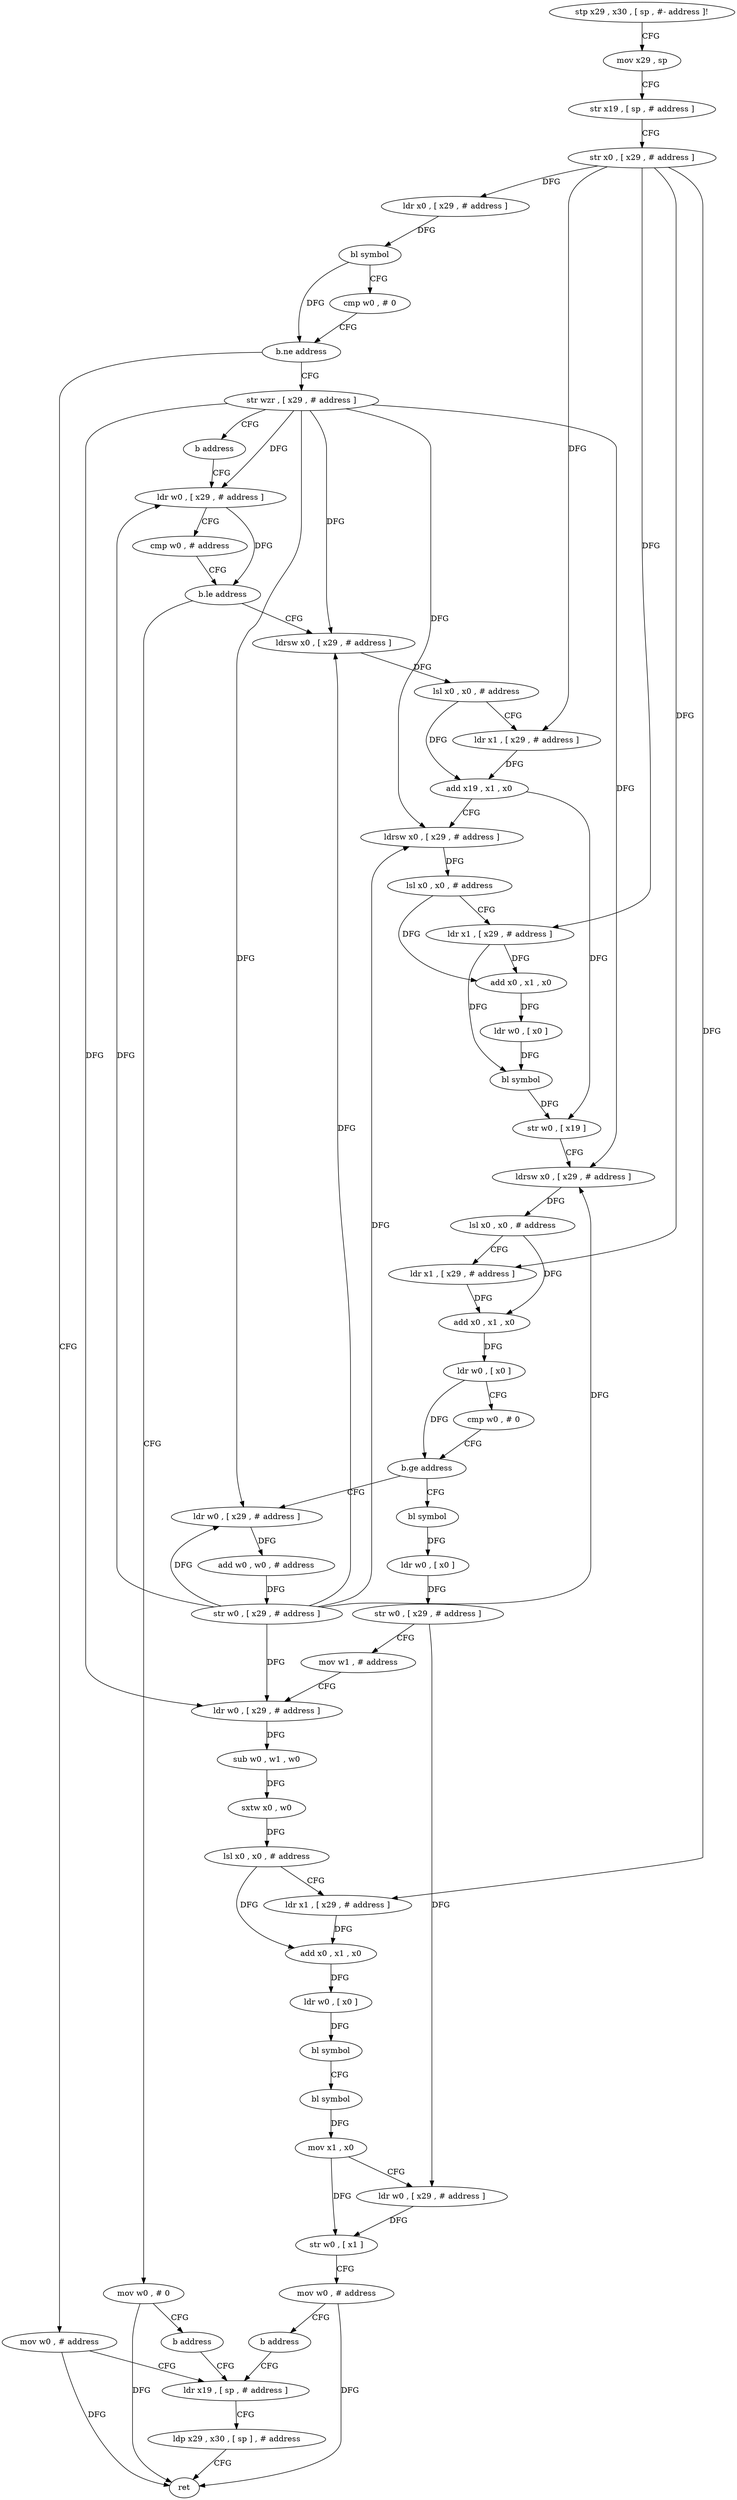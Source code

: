 digraph "func" {
"398308" [label = "stp x29 , x30 , [ sp , #- address ]!" ]
"398312" [label = "mov x29 , sp" ]
"398316" [label = "str x19 , [ sp , # address ]" ]
"398320" [label = "str x0 , [ x29 , # address ]" ]
"398324" [label = "ldr x0 , [ x29 , # address ]" ]
"398328" [label = "bl symbol" ]
"398332" [label = "cmp w0 , # 0" ]
"398336" [label = "b.ne address" ]
"398524" [label = "mov w0 , # address" ]
"398340" [label = "str wzr , [ x29 , # address ]" ]
"398528" [label = "ldr x19 , [ sp , # address ]" ]
"398344" [label = "b address" ]
"398504" [label = "ldr w0 , [ x29 , # address ]" ]
"398508" [label = "cmp w0 , # address" ]
"398512" [label = "b.le address" ]
"398348" [label = "ldrsw x0 , [ x29 , # address ]" ]
"398516" [label = "mov w0 , # 0" ]
"398352" [label = "lsl x0 , x0 , # address" ]
"398356" [label = "ldr x1 , [ x29 , # address ]" ]
"398360" [label = "add x19 , x1 , x0" ]
"398364" [label = "ldrsw x0 , [ x29 , # address ]" ]
"398368" [label = "lsl x0 , x0 , # address" ]
"398372" [label = "ldr x1 , [ x29 , # address ]" ]
"398376" [label = "add x0 , x1 , x0" ]
"398380" [label = "ldr w0 , [ x0 ]" ]
"398384" [label = "bl symbol" ]
"398388" [label = "str w0 , [ x19 ]" ]
"398392" [label = "ldrsw x0 , [ x29 , # address ]" ]
"398396" [label = "lsl x0 , x0 , # address" ]
"398400" [label = "ldr x1 , [ x29 , # address ]" ]
"398404" [label = "add x0 , x1 , x0" ]
"398408" [label = "ldr w0 , [ x0 ]" ]
"398412" [label = "cmp w0 , # 0" ]
"398416" [label = "b.ge address" ]
"398492" [label = "ldr w0 , [ x29 , # address ]" ]
"398420" [label = "bl symbol" ]
"398520" [label = "b address" ]
"398496" [label = "add w0 , w0 , # address" ]
"398500" [label = "str w0 , [ x29 , # address ]" ]
"398424" [label = "ldr w0 , [ x0 ]" ]
"398428" [label = "str w0 , [ x29 , # address ]" ]
"398432" [label = "mov w1 , # address" ]
"398436" [label = "ldr w0 , [ x29 , # address ]" ]
"398440" [label = "sub w0 , w1 , w0" ]
"398444" [label = "sxtw x0 , w0" ]
"398448" [label = "lsl x0 , x0 , # address" ]
"398452" [label = "ldr x1 , [ x29 , # address ]" ]
"398456" [label = "add x0 , x1 , x0" ]
"398460" [label = "ldr w0 , [ x0 ]" ]
"398464" [label = "bl symbol" ]
"398468" [label = "bl symbol" ]
"398472" [label = "mov x1 , x0" ]
"398476" [label = "ldr w0 , [ x29 , # address ]" ]
"398480" [label = "str w0 , [ x1 ]" ]
"398484" [label = "mov w0 , # address" ]
"398488" [label = "b address" ]
"398532" [label = "ldp x29 , x30 , [ sp ] , # address" ]
"398536" [label = "ret" ]
"398308" -> "398312" [ label = "CFG" ]
"398312" -> "398316" [ label = "CFG" ]
"398316" -> "398320" [ label = "CFG" ]
"398320" -> "398324" [ label = "DFG" ]
"398320" -> "398356" [ label = "DFG" ]
"398320" -> "398372" [ label = "DFG" ]
"398320" -> "398400" [ label = "DFG" ]
"398320" -> "398452" [ label = "DFG" ]
"398324" -> "398328" [ label = "DFG" ]
"398328" -> "398332" [ label = "CFG" ]
"398328" -> "398336" [ label = "DFG" ]
"398332" -> "398336" [ label = "CFG" ]
"398336" -> "398524" [ label = "CFG" ]
"398336" -> "398340" [ label = "CFG" ]
"398524" -> "398528" [ label = "CFG" ]
"398524" -> "398536" [ label = "DFG" ]
"398340" -> "398344" [ label = "CFG" ]
"398340" -> "398504" [ label = "DFG" ]
"398340" -> "398348" [ label = "DFG" ]
"398340" -> "398364" [ label = "DFG" ]
"398340" -> "398392" [ label = "DFG" ]
"398340" -> "398492" [ label = "DFG" ]
"398340" -> "398436" [ label = "DFG" ]
"398528" -> "398532" [ label = "CFG" ]
"398344" -> "398504" [ label = "CFG" ]
"398504" -> "398508" [ label = "CFG" ]
"398504" -> "398512" [ label = "DFG" ]
"398508" -> "398512" [ label = "CFG" ]
"398512" -> "398348" [ label = "CFG" ]
"398512" -> "398516" [ label = "CFG" ]
"398348" -> "398352" [ label = "DFG" ]
"398516" -> "398520" [ label = "CFG" ]
"398516" -> "398536" [ label = "DFG" ]
"398352" -> "398356" [ label = "CFG" ]
"398352" -> "398360" [ label = "DFG" ]
"398356" -> "398360" [ label = "DFG" ]
"398360" -> "398364" [ label = "CFG" ]
"398360" -> "398388" [ label = "DFG" ]
"398364" -> "398368" [ label = "DFG" ]
"398368" -> "398372" [ label = "CFG" ]
"398368" -> "398376" [ label = "DFG" ]
"398372" -> "398376" [ label = "DFG" ]
"398372" -> "398384" [ label = "DFG" ]
"398376" -> "398380" [ label = "DFG" ]
"398380" -> "398384" [ label = "DFG" ]
"398384" -> "398388" [ label = "DFG" ]
"398388" -> "398392" [ label = "CFG" ]
"398392" -> "398396" [ label = "DFG" ]
"398396" -> "398400" [ label = "CFG" ]
"398396" -> "398404" [ label = "DFG" ]
"398400" -> "398404" [ label = "DFG" ]
"398404" -> "398408" [ label = "DFG" ]
"398408" -> "398412" [ label = "CFG" ]
"398408" -> "398416" [ label = "DFG" ]
"398412" -> "398416" [ label = "CFG" ]
"398416" -> "398492" [ label = "CFG" ]
"398416" -> "398420" [ label = "CFG" ]
"398492" -> "398496" [ label = "DFG" ]
"398420" -> "398424" [ label = "DFG" ]
"398520" -> "398528" [ label = "CFG" ]
"398496" -> "398500" [ label = "DFG" ]
"398500" -> "398504" [ label = "DFG" ]
"398500" -> "398348" [ label = "DFG" ]
"398500" -> "398364" [ label = "DFG" ]
"398500" -> "398392" [ label = "DFG" ]
"398500" -> "398492" [ label = "DFG" ]
"398500" -> "398436" [ label = "DFG" ]
"398424" -> "398428" [ label = "DFG" ]
"398428" -> "398432" [ label = "CFG" ]
"398428" -> "398476" [ label = "DFG" ]
"398432" -> "398436" [ label = "CFG" ]
"398436" -> "398440" [ label = "DFG" ]
"398440" -> "398444" [ label = "DFG" ]
"398444" -> "398448" [ label = "DFG" ]
"398448" -> "398452" [ label = "CFG" ]
"398448" -> "398456" [ label = "DFG" ]
"398452" -> "398456" [ label = "DFG" ]
"398456" -> "398460" [ label = "DFG" ]
"398460" -> "398464" [ label = "DFG" ]
"398464" -> "398468" [ label = "CFG" ]
"398468" -> "398472" [ label = "DFG" ]
"398472" -> "398476" [ label = "CFG" ]
"398472" -> "398480" [ label = "DFG" ]
"398476" -> "398480" [ label = "DFG" ]
"398480" -> "398484" [ label = "CFG" ]
"398484" -> "398488" [ label = "CFG" ]
"398484" -> "398536" [ label = "DFG" ]
"398488" -> "398528" [ label = "CFG" ]
"398532" -> "398536" [ label = "CFG" ]
}
